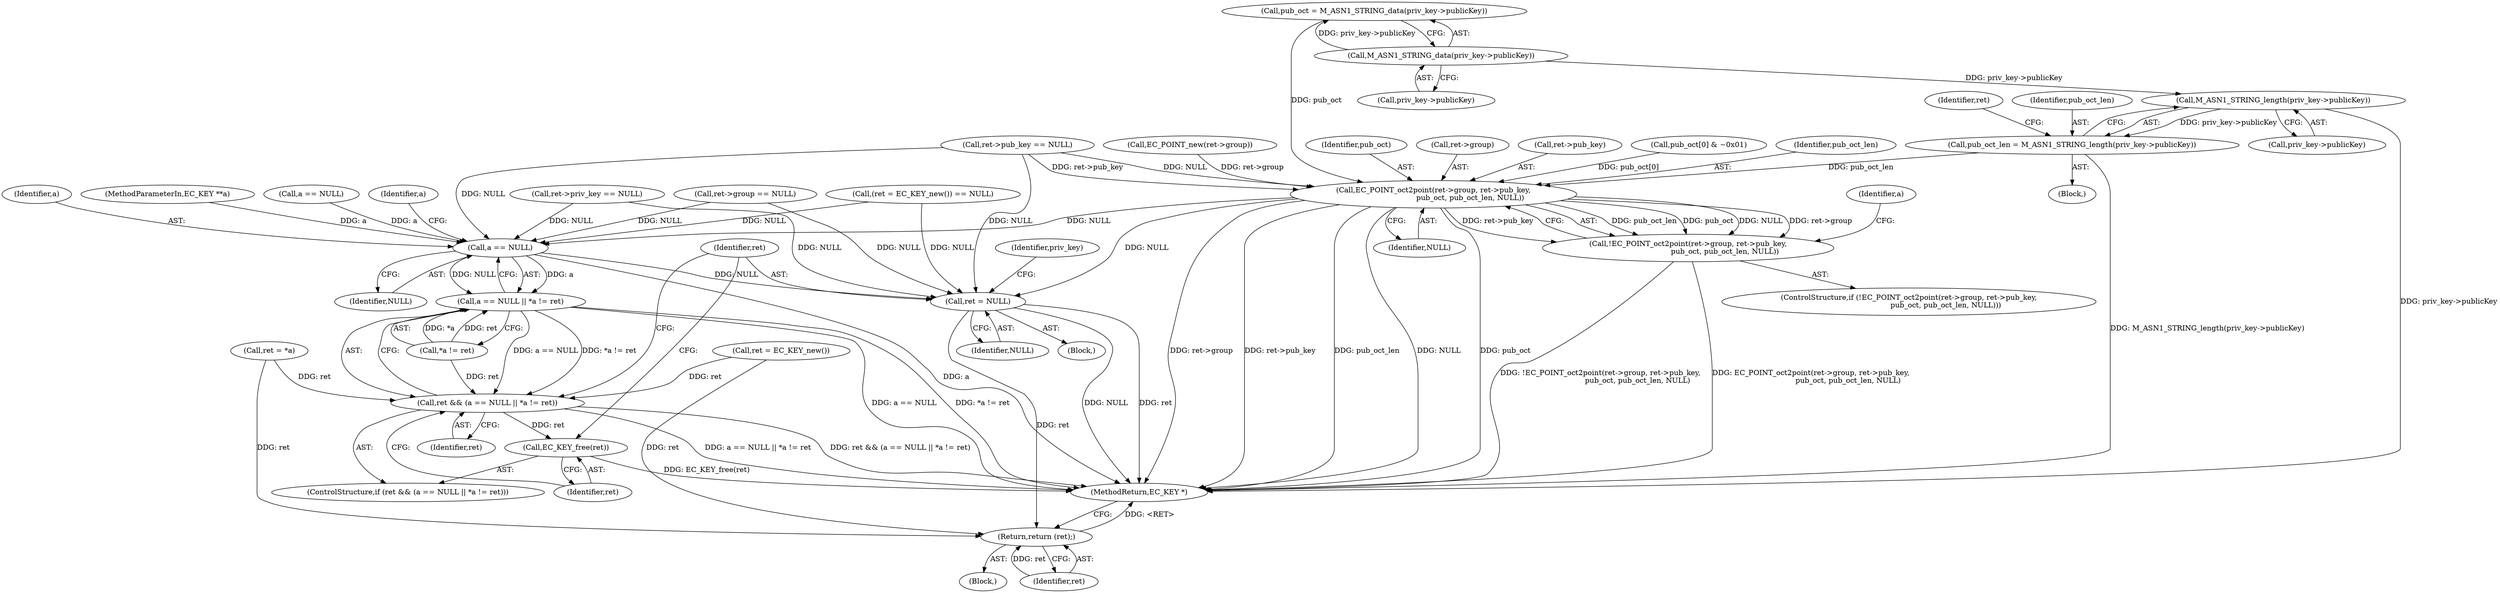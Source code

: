 digraph "0_openssl_1b4a8df38fc9ab3c089ca5765075ee53ec5bd66a@pointer" {
"1000297" [label="(Call,M_ASN1_STRING_length(priv_key->publicKey))"];
"1000291" [label="(Call,M_ASN1_STRING_data(priv_key->publicKey))"];
"1000295" [label="(Call,pub_oct_len = M_ASN1_STRING_length(priv_key->publicKey))"];
"1000314" [label="(Call,EC_POINT_oct2point(ret->group, ret->pub_key,\n                                pub_oct, pub_oct_len, NULL))"];
"1000313" [label="(Call,!EC_POINT_oct2point(ret->group, ret->pub_key,\n                                pub_oct, pub_oct_len, NULL))"];
"1000343" [label="(Call,a == NULL)"];
"1000342" [label="(Call,a == NULL || *a != ret)"];
"1000340" [label="(Call,ret && (a == NULL || *a != ret))"];
"1000350" [label="(Call,EC_KEY_free(ret))"];
"1000352" [label="(Call,ret = NULL)"];
"1000359" [label="(Return,return (ret);)"];
"1000361" [label="(MethodReturn,EC_KEY *)"];
"1000338" [label="(Block,)"];
"1000289" [label="(Call,pub_oct = M_ASN1_STRING_data(priv_key->publicKey))"];
"1000239" [label="(Call,ret->priv_key == NULL)"];
"1000359" [label="(Return,return (ret);)"];
"1000279" [label="(Call,ret->pub_key == NULL)"];
"1000348" [label="(Identifier,a)"];
"1000321" [label="(Identifier,pub_oct)"];
"1000291" [label="(Call,M_ASN1_STRING_data(priv_key->publicKey))"];
"1000150" [label="(Call,a == NULL)"];
"1000313" [label="(Call,!EC_POINT_oct2point(ret->group, ret->pub_key,\n                                pub_oct, pub_oct_len, NULL))"];
"1000200" [label="(Call,ret->group == NULL)"];
"1000295" [label="(Call,pub_oct_len = M_ASN1_STRING_length(priv_key->publicKey))"];
"1000343" [label="(Call,a == NULL)"];
"1000296" [label="(Identifier,pub_oct_len)"];
"1000342" [label="(Call,a == NULL || *a != ret)"];
"1000314" [label="(Call,EC_POINT_oct2point(ret->group, ret->pub_key,\n                                pub_oct, pub_oct_len, NULL))"];
"1000354" [label="(Identifier,NULL)"];
"1000174" [label="(Call,ret = *a)"];
"1000159" [label="(Call,(ret = EC_KEY_new()) == NULL)"];
"1000292" [label="(Call,priv_key->publicKey)"];
"1000105" [label="(Block,)"];
"1000315" [label="(Call,ret->group)"];
"1000344" [label="(Identifier,a)"];
"1000341" [label="(Identifier,ret)"];
"1000345" [label="(Identifier,NULL)"];
"1000259" [label="(Block,)"];
"1000318" [label="(Call,ret->pub_key)"];
"1000351" [label="(Identifier,ret)"];
"1000356" [label="(Identifier,priv_key)"];
"1000323" [label="(Identifier,NULL)"];
"1000352" [label="(Call,ret = NULL)"];
"1000326" [label="(Identifier,a)"];
"1000346" [label="(Call,*a != ret)"];
"1000298" [label="(Call,priv_key->publicKey)"];
"1000102" [label="(MethodParameterIn,EC_KEY **a)"];
"1000297" [label="(Call,M_ASN1_STRING_length(priv_key->publicKey))"];
"1000312" [label="(ControlStructure,if (!EC_POINT_oct2point(ret->group, ret->pub_key,\n                                pub_oct, pub_oct_len, NULL)))"];
"1000350" [label="(Call,EC_KEY_free(ret))"];
"1000303" [label="(Identifier,ret)"];
"1000340" [label="(Call,ret && (a == NULL || *a != ret))"];
"1000360" [label="(Identifier,ret)"];
"1000307" [label="(Call,pub_oct[0] & ~0x01)"];
"1000353" [label="(Identifier,ret)"];
"1000322" [label="(Identifier,pub_oct_len)"];
"1000160" [label="(Call,ret = EC_KEY_new())"];
"1000339" [label="(ControlStructure,if (ret && (a == NULL || *a != ret)))"];
"1000274" [label="(Call,EC_POINT_new(ret->group))"];
"1000297" -> "1000295"  [label="AST: "];
"1000297" -> "1000298"  [label="CFG: "];
"1000298" -> "1000297"  [label="AST: "];
"1000295" -> "1000297"  [label="CFG: "];
"1000297" -> "1000361"  [label="DDG: priv_key->publicKey"];
"1000297" -> "1000295"  [label="DDG: priv_key->publicKey"];
"1000291" -> "1000297"  [label="DDG: priv_key->publicKey"];
"1000291" -> "1000289"  [label="AST: "];
"1000291" -> "1000292"  [label="CFG: "];
"1000292" -> "1000291"  [label="AST: "];
"1000289" -> "1000291"  [label="CFG: "];
"1000291" -> "1000289"  [label="DDG: priv_key->publicKey"];
"1000295" -> "1000259"  [label="AST: "];
"1000296" -> "1000295"  [label="AST: "];
"1000303" -> "1000295"  [label="CFG: "];
"1000295" -> "1000361"  [label="DDG: M_ASN1_STRING_length(priv_key->publicKey)"];
"1000295" -> "1000314"  [label="DDG: pub_oct_len"];
"1000314" -> "1000313"  [label="AST: "];
"1000314" -> "1000323"  [label="CFG: "];
"1000315" -> "1000314"  [label="AST: "];
"1000318" -> "1000314"  [label="AST: "];
"1000321" -> "1000314"  [label="AST: "];
"1000322" -> "1000314"  [label="AST: "];
"1000323" -> "1000314"  [label="AST: "];
"1000313" -> "1000314"  [label="CFG: "];
"1000314" -> "1000361"  [label="DDG: ret->group"];
"1000314" -> "1000361"  [label="DDG: ret->pub_key"];
"1000314" -> "1000361"  [label="DDG: pub_oct_len"];
"1000314" -> "1000361"  [label="DDG: NULL"];
"1000314" -> "1000361"  [label="DDG: pub_oct"];
"1000314" -> "1000313"  [label="DDG: pub_oct_len"];
"1000314" -> "1000313"  [label="DDG: pub_oct"];
"1000314" -> "1000313"  [label="DDG: NULL"];
"1000314" -> "1000313"  [label="DDG: ret->group"];
"1000314" -> "1000313"  [label="DDG: ret->pub_key"];
"1000274" -> "1000314"  [label="DDG: ret->group"];
"1000279" -> "1000314"  [label="DDG: ret->pub_key"];
"1000279" -> "1000314"  [label="DDG: NULL"];
"1000289" -> "1000314"  [label="DDG: pub_oct"];
"1000307" -> "1000314"  [label="DDG: pub_oct[0]"];
"1000314" -> "1000343"  [label="DDG: NULL"];
"1000314" -> "1000352"  [label="DDG: NULL"];
"1000313" -> "1000312"  [label="AST: "];
"1000326" -> "1000313"  [label="CFG: "];
"1000313" -> "1000361"  [label="DDG: !EC_POINT_oct2point(ret->group, ret->pub_key,\n                                pub_oct, pub_oct_len, NULL)"];
"1000313" -> "1000361"  [label="DDG: EC_POINT_oct2point(ret->group, ret->pub_key,\n                                pub_oct, pub_oct_len, NULL)"];
"1000343" -> "1000342"  [label="AST: "];
"1000343" -> "1000345"  [label="CFG: "];
"1000344" -> "1000343"  [label="AST: "];
"1000345" -> "1000343"  [label="AST: "];
"1000348" -> "1000343"  [label="CFG: "];
"1000342" -> "1000343"  [label="CFG: "];
"1000343" -> "1000361"  [label="DDG: a"];
"1000343" -> "1000342"  [label="DDG: a"];
"1000343" -> "1000342"  [label="DDG: NULL"];
"1000150" -> "1000343"  [label="DDG: a"];
"1000102" -> "1000343"  [label="DDG: a"];
"1000239" -> "1000343"  [label="DDG: NULL"];
"1000200" -> "1000343"  [label="DDG: NULL"];
"1000159" -> "1000343"  [label="DDG: NULL"];
"1000279" -> "1000343"  [label="DDG: NULL"];
"1000343" -> "1000352"  [label="DDG: NULL"];
"1000342" -> "1000340"  [label="AST: "];
"1000342" -> "1000346"  [label="CFG: "];
"1000346" -> "1000342"  [label="AST: "];
"1000340" -> "1000342"  [label="CFG: "];
"1000342" -> "1000361"  [label="DDG: a == NULL"];
"1000342" -> "1000361"  [label="DDG: *a != ret"];
"1000342" -> "1000340"  [label="DDG: a == NULL"];
"1000342" -> "1000340"  [label="DDG: *a != ret"];
"1000346" -> "1000342"  [label="DDG: *a"];
"1000346" -> "1000342"  [label="DDG: ret"];
"1000340" -> "1000339"  [label="AST: "];
"1000340" -> "1000341"  [label="CFG: "];
"1000341" -> "1000340"  [label="AST: "];
"1000351" -> "1000340"  [label="CFG: "];
"1000353" -> "1000340"  [label="CFG: "];
"1000340" -> "1000361"  [label="DDG: a == NULL || *a != ret"];
"1000340" -> "1000361"  [label="DDG: ret && (a == NULL || *a != ret)"];
"1000346" -> "1000340"  [label="DDG: ret"];
"1000160" -> "1000340"  [label="DDG: ret"];
"1000174" -> "1000340"  [label="DDG: ret"];
"1000340" -> "1000350"  [label="DDG: ret"];
"1000350" -> "1000339"  [label="AST: "];
"1000350" -> "1000351"  [label="CFG: "];
"1000351" -> "1000350"  [label="AST: "];
"1000353" -> "1000350"  [label="CFG: "];
"1000350" -> "1000361"  [label="DDG: EC_KEY_free(ret)"];
"1000352" -> "1000338"  [label="AST: "];
"1000352" -> "1000354"  [label="CFG: "];
"1000353" -> "1000352"  [label="AST: "];
"1000354" -> "1000352"  [label="AST: "];
"1000356" -> "1000352"  [label="CFG: "];
"1000352" -> "1000361"  [label="DDG: ret"];
"1000352" -> "1000361"  [label="DDG: NULL"];
"1000239" -> "1000352"  [label="DDG: NULL"];
"1000200" -> "1000352"  [label="DDG: NULL"];
"1000159" -> "1000352"  [label="DDG: NULL"];
"1000279" -> "1000352"  [label="DDG: NULL"];
"1000352" -> "1000359"  [label="DDG: ret"];
"1000359" -> "1000105"  [label="AST: "];
"1000359" -> "1000360"  [label="CFG: "];
"1000360" -> "1000359"  [label="AST: "];
"1000361" -> "1000359"  [label="CFG: "];
"1000359" -> "1000361"  [label="DDG: <RET>"];
"1000360" -> "1000359"  [label="DDG: ret"];
"1000160" -> "1000359"  [label="DDG: ret"];
"1000174" -> "1000359"  [label="DDG: ret"];
}
